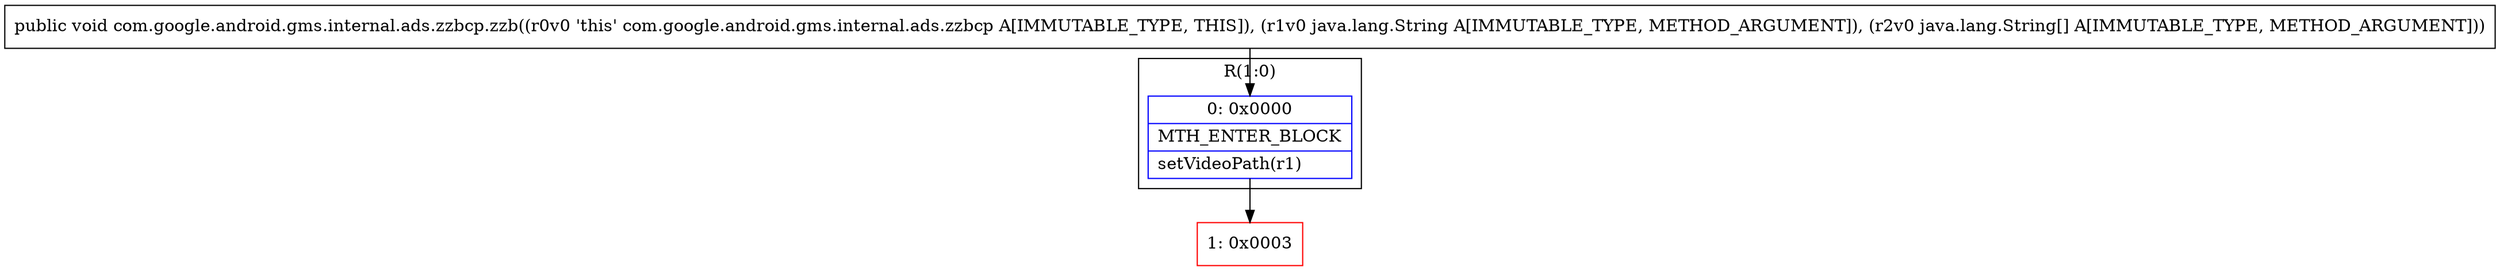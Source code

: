 digraph "CFG forcom.google.android.gms.internal.ads.zzbcp.zzb(Ljava\/lang\/String;[Ljava\/lang\/String;)V" {
subgraph cluster_Region_820861920 {
label = "R(1:0)";
node [shape=record,color=blue];
Node_0 [shape=record,label="{0\:\ 0x0000|MTH_ENTER_BLOCK\l|setVideoPath(r1)\l}"];
}
Node_1 [shape=record,color=red,label="{1\:\ 0x0003}"];
MethodNode[shape=record,label="{public void com.google.android.gms.internal.ads.zzbcp.zzb((r0v0 'this' com.google.android.gms.internal.ads.zzbcp A[IMMUTABLE_TYPE, THIS]), (r1v0 java.lang.String A[IMMUTABLE_TYPE, METHOD_ARGUMENT]), (r2v0 java.lang.String[] A[IMMUTABLE_TYPE, METHOD_ARGUMENT])) }"];
MethodNode -> Node_0;
Node_0 -> Node_1;
}

